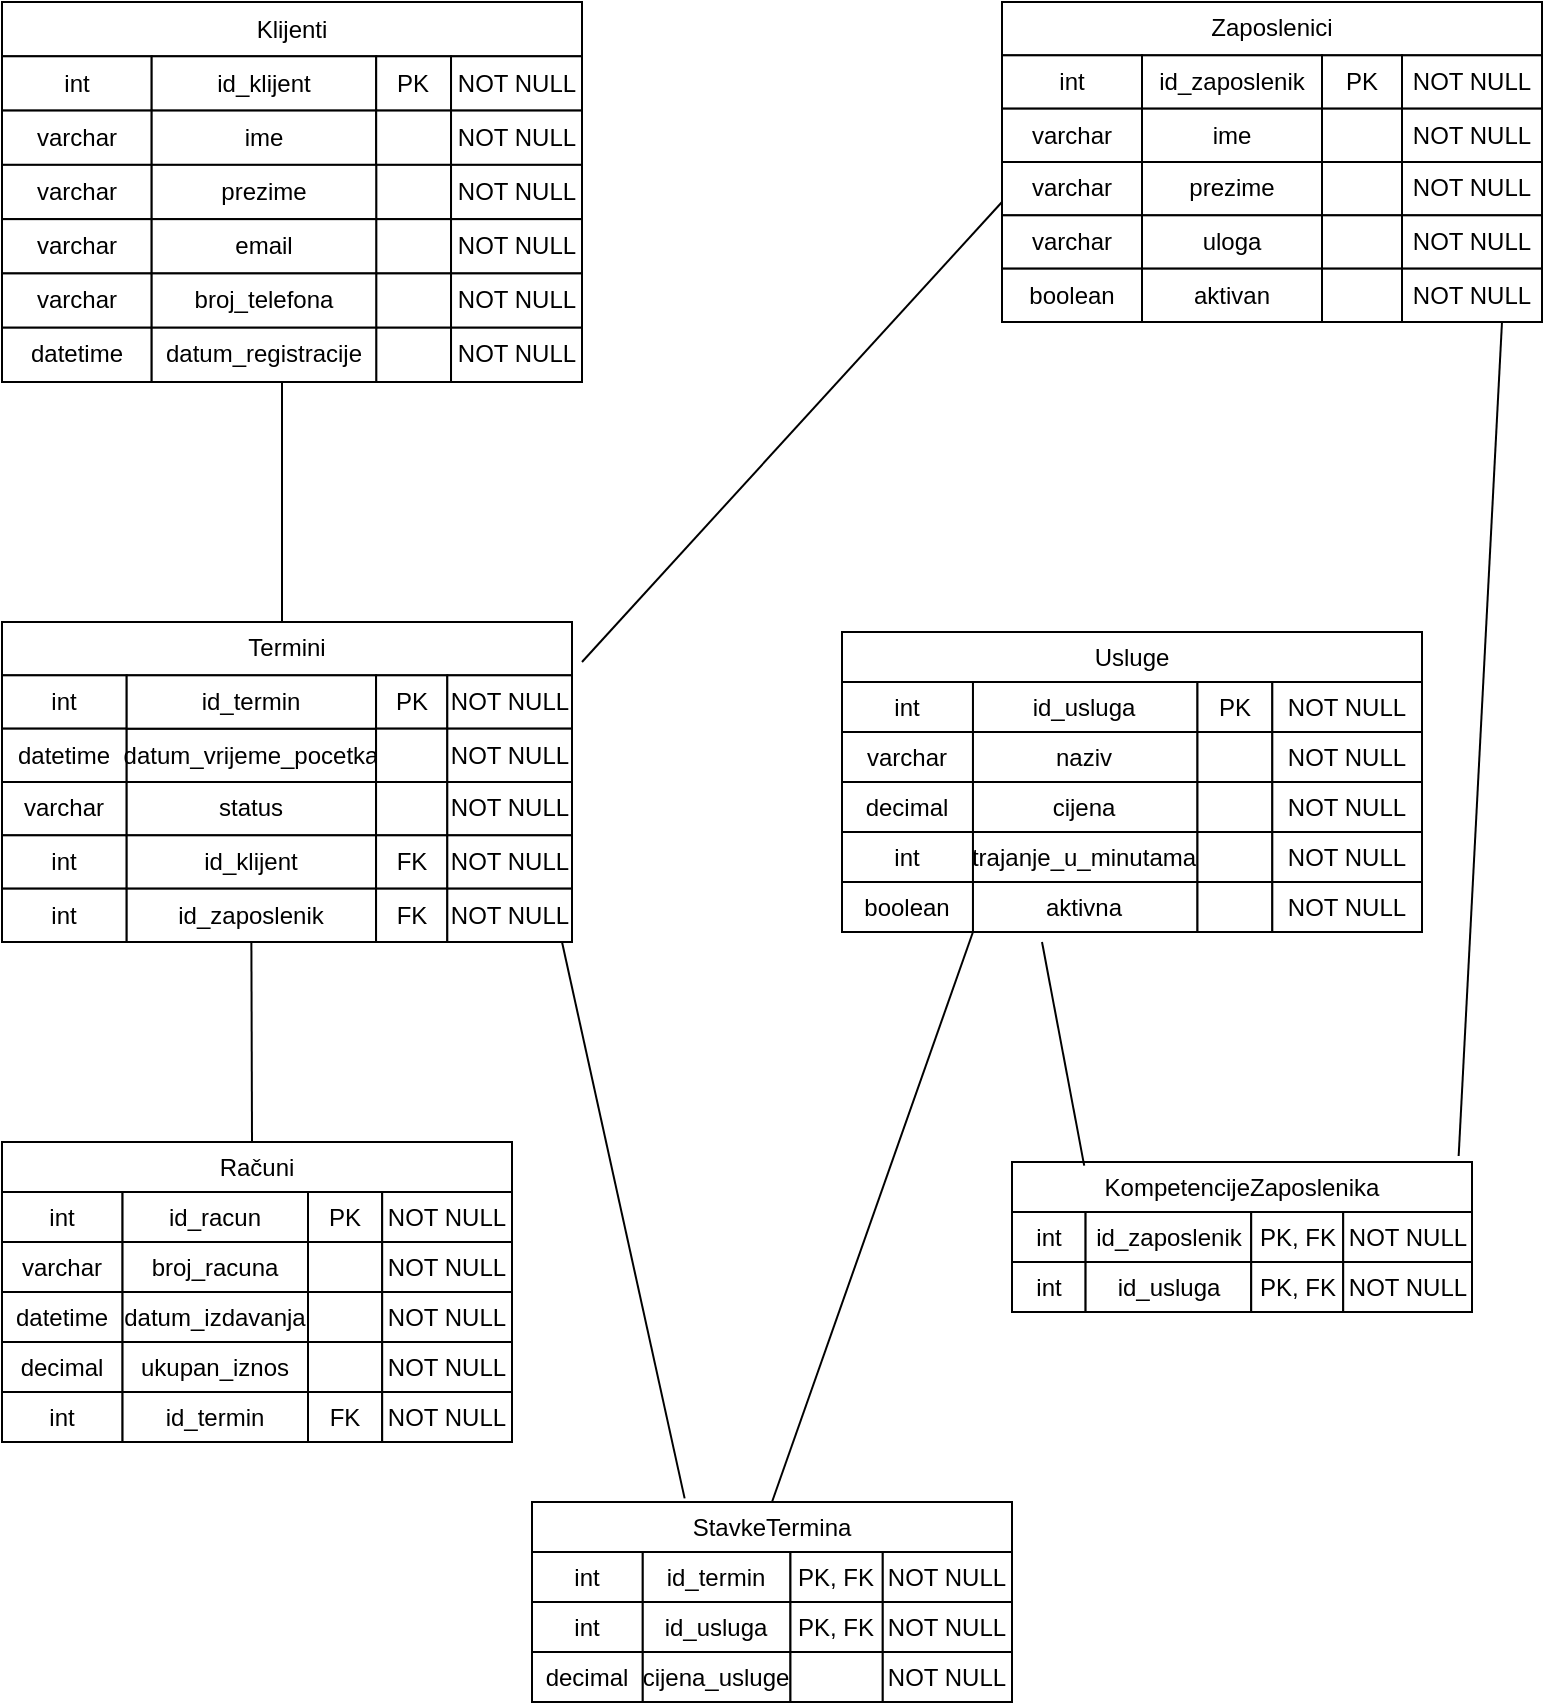 <mxfile version="27.1.5">
  <diagram name="Page-1" id="m7_imBUNpowgww_9OFJ6">
    <mxGraphModel dx="1895" dy="1036" grid="1" gridSize="10" guides="1" tooltips="1" connect="1" arrows="1" fold="1" page="1" pageScale="1" pageWidth="850" pageHeight="1100" math="0" shadow="0">
      <root>
        <mxCell id="0" />
        <mxCell id="1" parent="0" />
        <mxCell id="lLn9Zl0yWQHCvSB0v1XO-28" value="" style="group" vertex="1" connectable="0" parent="1">
          <mxGeometry x="40" y="20" width="290" height="190" as="geometry" />
        </mxCell>
        <mxCell id="lLn9Zl0yWQHCvSB0v1XO-1" value="Klijenti" style="rounded=0;whiteSpace=wrap;html=1;" vertex="1" parent="lLn9Zl0yWQHCvSB0v1XO-28">
          <mxGeometry width="290.0" height="27.143" as="geometry" />
        </mxCell>
        <mxCell id="lLn9Zl0yWQHCvSB0v1XO-2" value="int" style="rounded=0;whiteSpace=wrap;html=1;" vertex="1" parent="lLn9Zl0yWQHCvSB0v1XO-28">
          <mxGeometry y="27.143" width="74.839" height="27.143" as="geometry" />
        </mxCell>
        <mxCell id="lLn9Zl0yWQHCvSB0v1XO-3" value="id_klijent" style="rounded=0;whiteSpace=wrap;html=1;" vertex="1" parent="lLn9Zl0yWQHCvSB0v1XO-28">
          <mxGeometry x="74.839" y="27.143" width="112.258" height="27.143" as="geometry" />
        </mxCell>
        <mxCell id="lLn9Zl0yWQHCvSB0v1XO-4" value="PK" style="rounded=0;whiteSpace=wrap;html=1;" vertex="1" parent="lLn9Zl0yWQHCvSB0v1XO-28">
          <mxGeometry x="187.097" y="27.143" width="37.419" height="27.143" as="geometry" />
        </mxCell>
        <mxCell id="lLn9Zl0yWQHCvSB0v1XO-5" value="NOT NULL" style="rounded=0;whiteSpace=wrap;html=1;" vertex="1" parent="lLn9Zl0yWQHCvSB0v1XO-28">
          <mxGeometry x="224.516" y="27.143" width="65.484" height="27.143" as="geometry" />
        </mxCell>
        <mxCell id="lLn9Zl0yWQHCvSB0v1XO-8" value="varchar" style="rounded=0;whiteSpace=wrap;html=1;" vertex="1" parent="lLn9Zl0yWQHCvSB0v1XO-28">
          <mxGeometry y="54.286" width="74.839" height="27.143" as="geometry" />
        </mxCell>
        <mxCell id="lLn9Zl0yWQHCvSB0v1XO-9" value="ime" style="rounded=0;whiteSpace=wrap;html=1;" vertex="1" parent="lLn9Zl0yWQHCvSB0v1XO-28">
          <mxGeometry x="74.839" y="54.286" width="112.258" height="27.143" as="geometry" />
        </mxCell>
        <mxCell id="lLn9Zl0yWQHCvSB0v1XO-10" value="&lt;span style=&quot;color: rgba(0, 0, 0, 0); font-family: monospace; font-size: 0px; text-align: start; text-wrap-mode: nowrap;&quot;&gt;%3CmxGraphModel%3E%3Croot%3E%3CmxCell%20id%3D%220%22%2F%3E%3CmxCell%20id%3D%221%22%20parent%3D%220%22%2F%3E%3CmxCell%20id%3D%222%22%20value%3D%22id_zaposlenik%22%20style%3D%22rounded%3D0%3BwhiteSpace%3Dwrap%3Bhtml%3D1%3B%22%20vertex%3D%221%22%20parent%3D%221%22%3E%3CmxGeometry%20x%3D%22610%22%20y%3D%2280%22%20width%3D%22100%22%20height%3D%2230%22%20as%3D%22geometry%22%2F%3E%3C%2FmxCell%3E%3C%2Froot%3E%3C%2FmxGraphModel%3E&lt;/span&gt;&lt;span style=&quot;color: rgba(0, 0, 0, 0); font-family: monospace; font-size: 0px; text-align: start; text-wrap-mode: nowrap;&quot;&gt;%3CmxGraphModel%3E%3Croot%3E%3CmxCell%20id%3D%220%22%2F%3E%3CmxCell%20id%3D%221%22%20parent%3D%220%22%2F%3E%3CmxCell%20id%3D%222%22%20value%3D%22id_zaposlenik%22%20style%3D%22rounded%3D0%3BwhiteSpace%3Dwrap%3Bhtml%3D1%3B%22%20vertex%3D%221%22%20parent%3D%221%22%3E%3CmxGeometry%20x%3D%22610%22%20y%3D%2280%22%20width%3D%22100%22%20height%3D%2230%22%20as%3D%22geometry%22%2F%3E%3C%2FmxCell%3E%3C%2Froot%3E%3C%2FmxGraphModel%3E&lt;/span&gt;" style="rounded=0;whiteSpace=wrap;html=1;" vertex="1" parent="lLn9Zl0yWQHCvSB0v1XO-28">
          <mxGeometry x="187.097" y="54.286" width="37.419" height="27.143" as="geometry" />
        </mxCell>
        <mxCell id="lLn9Zl0yWQHCvSB0v1XO-11" value="NOT NULL" style="rounded=0;whiteSpace=wrap;html=1;" vertex="1" parent="lLn9Zl0yWQHCvSB0v1XO-28">
          <mxGeometry x="224.516" y="54.286" width="65.484" height="27.143" as="geometry" />
        </mxCell>
        <mxCell id="lLn9Zl0yWQHCvSB0v1XO-12" value="varchar" style="rounded=0;whiteSpace=wrap;html=1;" vertex="1" parent="lLn9Zl0yWQHCvSB0v1XO-28">
          <mxGeometry y="81.429" width="74.839" height="27.143" as="geometry" />
        </mxCell>
        <mxCell id="lLn9Zl0yWQHCvSB0v1XO-13" value="varchar" style="rounded=0;whiteSpace=wrap;html=1;" vertex="1" parent="lLn9Zl0yWQHCvSB0v1XO-28">
          <mxGeometry y="108.571" width="74.839" height="27.143" as="geometry" />
        </mxCell>
        <mxCell id="lLn9Zl0yWQHCvSB0v1XO-14" value="varchar" style="rounded=0;whiteSpace=wrap;html=1;" vertex="1" parent="lLn9Zl0yWQHCvSB0v1XO-28">
          <mxGeometry y="135.714" width="74.839" height="27.143" as="geometry" />
        </mxCell>
        <mxCell id="lLn9Zl0yWQHCvSB0v1XO-15" value="datetime" style="rounded=0;whiteSpace=wrap;html=1;" vertex="1" parent="lLn9Zl0yWQHCvSB0v1XO-28">
          <mxGeometry y="162.857" width="74.839" height="27.143" as="geometry" />
        </mxCell>
        <mxCell id="lLn9Zl0yWQHCvSB0v1XO-16" value="" style="rounded=0;whiteSpace=wrap;html=1;" vertex="1" parent="lLn9Zl0yWQHCvSB0v1XO-28">
          <mxGeometry x="187.097" y="81.429" width="37.419" height="27.143" as="geometry" />
        </mxCell>
        <mxCell id="lLn9Zl0yWQHCvSB0v1XO-17" value="" style="rounded=0;whiteSpace=wrap;html=1;" vertex="1" parent="lLn9Zl0yWQHCvSB0v1XO-28">
          <mxGeometry x="187.097" y="108.571" width="37.419" height="27.143" as="geometry" />
        </mxCell>
        <mxCell id="lLn9Zl0yWQHCvSB0v1XO-18" value="" style="rounded=0;whiteSpace=wrap;html=1;" vertex="1" parent="lLn9Zl0yWQHCvSB0v1XO-28">
          <mxGeometry x="187.097" y="135.714" width="37.419" height="27.143" as="geometry" />
        </mxCell>
        <mxCell id="lLn9Zl0yWQHCvSB0v1XO-19" value="" style="rounded=0;whiteSpace=wrap;html=1;" vertex="1" parent="lLn9Zl0yWQHCvSB0v1XO-28">
          <mxGeometry x="187.097" y="162.857" width="37.419" height="27.143" as="geometry" />
        </mxCell>
        <mxCell id="lLn9Zl0yWQHCvSB0v1XO-20" value="NOT NULL" style="rounded=0;whiteSpace=wrap;html=1;" vertex="1" parent="lLn9Zl0yWQHCvSB0v1XO-28">
          <mxGeometry x="224.516" y="81.429" width="65.484" height="27.143" as="geometry" />
        </mxCell>
        <mxCell id="lLn9Zl0yWQHCvSB0v1XO-21" value="NOT NULL" style="rounded=0;whiteSpace=wrap;html=1;" vertex="1" parent="lLn9Zl0yWQHCvSB0v1XO-28">
          <mxGeometry x="224.516" y="108.571" width="65.484" height="27.143" as="geometry" />
        </mxCell>
        <mxCell id="lLn9Zl0yWQHCvSB0v1XO-22" value="NOT NULL" style="rounded=0;whiteSpace=wrap;html=1;" vertex="1" parent="lLn9Zl0yWQHCvSB0v1XO-28">
          <mxGeometry x="224.516" y="135.714" width="65.484" height="27.143" as="geometry" />
        </mxCell>
        <mxCell id="lLn9Zl0yWQHCvSB0v1XO-23" value="NOT NULL" style="rounded=0;whiteSpace=wrap;html=1;" vertex="1" parent="lLn9Zl0yWQHCvSB0v1XO-28">
          <mxGeometry x="224.516" y="162.857" width="65.484" height="27.143" as="geometry" />
        </mxCell>
        <mxCell id="lLn9Zl0yWQHCvSB0v1XO-24" value="prezime&lt;span style=&quot;color: rgba(0, 0, 0, 0); font-family: monospace; font-size: 0px; text-align: start; text-wrap-mode: nowrap;&quot;&gt;%3CmxGraphModel%3E%3Croot%3E%3CmxCell%20id%3D%220%22%2F%3E%3CmxCell%20id%3D%221%22%20parent%3D%220%22%2F%3E%3CmxCell%20id%3D%222%22%20value%3D%22ime%22%20style%3D%22rounded%3D0%3BwhiteSpace%3Dwrap%3Bhtml%3D1%3B%22%20vertex%3D%221%22%20parent%3D%221%22%3E%3CmxGeometry%20x%3D%22160%22%20y%3D%22110%22%20width%3D%22120%22%20height%3D%2230%22%20as%3D%22geometry%22%2F%3E%3C%2FmxCell%3E%3C%2Froot%3E%3C%2FmxGraphModel%3E&lt;/span&gt;&lt;span style=&quot;color: rgba(0, 0, 0, 0); font-family: monospace; font-size: 0px; text-align: start; text-wrap-mode: nowrap;&quot;&gt;%3CmxGraphModel%3E%3Croot%3E%3CmxCell%20id%3D%220%22%2F%3E%3CmxCell%20id%3D%221%22%20parent%3D%220%22%2F%3E%3CmxCell%20id%3D%222%22%20value%3D%22ime%22%20style%3D%22rounded%3D0%3BwhiteSpace%3Dwrap%3Bhtml%3D1%3B%22%20vertex%3D%221%22%20parent%3D%221%22%3E%3CmxGeometry%20x%3D%22160%22%20y%3D%22110%22%20width%3D%22120%22%20height%3D%2230%22%20as%3D%22geometry%22%2F%3E%3C%2FmxCell%3E%3C%2Froot%3E%3C%2FmxGraphModel%3E&lt;/span&gt;" style="rounded=0;whiteSpace=wrap;html=1;" vertex="1" parent="lLn9Zl0yWQHCvSB0v1XO-28">
          <mxGeometry x="74.839" y="81.429" width="112.258" height="27.143" as="geometry" />
        </mxCell>
        <mxCell id="lLn9Zl0yWQHCvSB0v1XO-25" value="email" style="rounded=0;whiteSpace=wrap;html=1;" vertex="1" parent="lLn9Zl0yWQHCvSB0v1XO-28">
          <mxGeometry x="74.839" y="108.571" width="112.258" height="27.143" as="geometry" />
        </mxCell>
        <mxCell id="lLn9Zl0yWQHCvSB0v1XO-26" value="broj_telefona" style="rounded=0;whiteSpace=wrap;html=1;" vertex="1" parent="lLn9Zl0yWQHCvSB0v1XO-28">
          <mxGeometry x="74.839" y="135.714" width="112.258" height="27.143" as="geometry" />
        </mxCell>
        <mxCell id="lLn9Zl0yWQHCvSB0v1XO-27" value="datum_registracije" style="rounded=0;whiteSpace=wrap;html=1;" vertex="1" parent="lLn9Zl0yWQHCvSB0v1XO-28">
          <mxGeometry x="74.839" y="162.857" width="112.258" height="27.143" as="geometry" />
        </mxCell>
        <mxCell id="lLn9Zl0yWQHCvSB0v1XO-52" value="" style="group" vertex="1" connectable="0" parent="1">
          <mxGeometry x="540" y="20" width="270" height="160" as="geometry" />
        </mxCell>
        <mxCell id="lLn9Zl0yWQHCvSB0v1XO-29" value="Zaposlenici" style="rounded=0;whiteSpace=wrap;html=1;" vertex="1" parent="lLn9Zl0yWQHCvSB0v1XO-52">
          <mxGeometry width="270" height="26.667" as="geometry" />
        </mxCell>
        <mxCell id="lLn9Zl0yWQHCvSB0v1XO-31" value="int" style="rounded=0;whiteSpace=wrap;html=1;" vertex="1" parent="lLn9Zl0yWQHCvSB0v1XO-52">
          <mxGeometry y="26.667" width="70" height="26.667" as="geometry" />
        </mxCell>
        <mxCell id="lLn9Zl0yWQHCvSB0v1XO-33" value="varchar" style="rounded=0;whiteSpace=wrap;html=1;" vertex="1" parent="lLn9Zl0yWQHCvSB0v1XO-52">
          <mxGeometry y="53.333" width="70" height="26.667" as="geometry" />
        </mxCell>
        <mxCell id="lLn9Zl0yWQHCvSB0v1XO-34" value="varchar" style="rounded=0;whiteSpace=wrap;html=1;" vertex="1" parent="lLn9Zl0yWQHCvSB0v1XO-52">
          <mxGeometry y="80" width="70" height="26.667" as="geometry" />
        </mxCell>
        <mxCell id="lLn9Zl0yWQHCvSB0v1XO-35" value="varchar" style="rounded=0;whiteSpace=wrap;html=1;" vertex="1" parent="lLn9Zl0yWQHCvSB0v1XO-52">
          <mxGeometry y="106.667" width="70" height="26.667" as="geometry" />
        </mxCell>
        <mxCell id="lLn9Zl0yWQHCvSB0v1XO-36" value="boolean" style="rounded=0;whiteSpace=wrap;html=1;" vertex="1" parent="lLn9Zl0yWQHCvSB0v1XO-52">
          <mxGeometry y="133.333" width="70" height="26.667" as="geometry" />
        </mxCell>
        <mxCell id="lLn9Zl0yWQHCvSB0v1XO-37" value="id_zaposlenik" style="rounded=0;whiteSpace=wrap;html=1;" vertex="1" parent="lLn9Zl0yWQHCvSB0v1XO-52">
          <mxGeometry x="70" y="26.667" width="90" height="26.667" as="geometry" />
        </mxCell>
        <mxCell id="lLn9Zl0yWQHCvSB0v1XO-38" value="ime" style="rounded=0;whiteSpace=wrap;html=1;" vertex="1" parent="lLn9Zl0yWQHCvSB0v1XO-52">
          <mxGeometry x="70" y="53.333" width="90" height="26.667" as="geometry" />
        </mxCell>
        <mxCell id="lLn9Zl0yWQHCvSB0v1XO-39" value="prezime" style="rounded=0;whiteSpace=wrap;html=1;" vertex="1" parent="lLn9Zl0yWQHCvSB0v1XO-52">
          <mxGeometry x="70" y="80" width="90" height="26.667" as="geometry" />
        </mxCell>
        <mxCell id="lLn9Zl0yWQHCvSB0v1XO-40" value="uloga" style="rounded=0;whiteSpace=wrap;html=1;" vertex="1" parent="lLn9Zl0yWQHCvSB0v1XO-52">
          <mxGeometry x="70" y="106.667" width="90" height="26.667" as="geometry" />
        </mxCell>
        <mxCell id="lLn9Zl0yWQHCvSB0v1XO-41" value="aktivan" style="rounded=0;whiteSpace=wrap;html=1;" vertex="1" parent="lLn9Zl0yWQHCvSB0v1XO-52">
          <mxGeometry x="70" y="133.333" width="90" height="26.667" as="geometry" />
        </mxCell>
        <mxCell id="lLn9Zl0yWQHCvSB0v1XO-42" value="PK" style="rounded=0;whiteSpace=wrap;html=1;" vertex="1" parent="lLn9Zl0yWQHCvSB0v1XO-52">
          <mxGeometry x="160" y="26.667" width="40" height="26.667" as="geometry" />
        </mxCell>
        <mxCell id="lLn9Zl0yWQHCvSB0v1XO-43" value="" style="rounded=0;whiteSpace=wrap;html=1;" vertex="1" parent="lLn9Zl0yWQHCvSB0v1XO-52">
          <mxGeometry x="160" y="53.333" width="40" height="26.667" as="geometry" />
        </mxCell>
        <mxCell id="lLn9Zl0yWQHCvSB0v1XO-44" value="" style="rounded=0;whiteSpace=wrap;html=1;" vertex="1" parent="lLn9Zl0yWQHCvSB0v1XO-52">
          <mxGeometry x="160" y="80" width="40" height="26.667" as="geometry" />
        </mxCell>
        <mxCell id="lLn9Zl0yWQHCvSB0v1XO-45" value="" style="rounded=0;whiteSpace=wrap;html=1;" vertex="1" parent="lLn9Zl0yWQHCvSB0v1XO-52">
          <mxGeometry x="160" y="106.667" width="40" height="26.667" as="geometry" />
        </mxCell>
        <mxCell id="lLn9Zl0yWQHCvSB0v1XO-46" value="" style="rounded=0;whiteSpace=wrap;html=1;" vertex="1" parent="lLn9Zl0yWQHCvSB0v1XO-52">
          <mxGeometry x="160" y="133.333" width="40" height="26.667" as="geometry" />
        </mxCell>
        <mxCell id="lLn9Zl0yWQHCvSB0v1XO-47" value="NOT NULL" style="rounded=0;whiteSpace=wrap;html=1;" vertex="1" parent="lLn9Zl0yWQHCvSB0v1XO-52">
          <mxGeometry x="200" y="26.667" width="70" height="26.667" as="geometry" />
        </mxCell>
        <mxCell id="lLn9Zl0yWQHCvSB0v1XO-48" value="NOT NULL" style="rounded=0;whiteSpace=wrap;html=1;" vertex="1" parent="lLn9Zl0yWQHCvSB0v1XO-52">
          <mxGeometry x="200" y="53.333" width="70" height="26.667" as="geometry" />
        </mxCell>
        <mxCell id="lLn9Zl0yWQHCvSB0v1XO-49" value="NOT NULL" style="rounded=0;whiteSpace=wrap;html=1;" vertex="1" parent="lLn9Zl0yWQHCvSB0v1XO-52">
          <mxGeometry x="200" y="80" width="70" height="26.667" as="geometry" />
        </mxCell>
        <mxCell id="lLn9Zl0yWQHCvSB0v1XO-50" value="NOT NULL" style="rounded=0;whiteSpace=wrap;html=1;" vertex="1" parent="lLn9Zl0yWQHCvSB0v1XO-52">
          <mxGeometry x="200" y="106.667" width="70" height="26.667" as="geometry" />
        </mxCell>
        <mxCell id="lLn9Zl0yWQHCvSB0v1XO-51" value="NOT NULL" style="rounded=0;whiteSpace=wrap;html=1;" vertex="1" parent="lLn9Zl0yWQHCvSB0v1XO-52">
          <mxGeometry x="200" y="133.333" width="70" height="26.667" as="geometry" />
        </mxCell>
        <mxCell id="lLn9Zl0yWQHCvSB0v1XO-74" value="" style="group" vertex="1" connectable="0" parent="1">
          <mxGeometry x="40" y="330" width="285" height="160" as="geometry" />
        </mxCell>
        <mxCell id="lLn9Zl0yWQHCvSB0v1XO-53" value="Termini" style="rounded=0;whiteSpace=wrap;html=1;" vertex="1" parent="lLn9Zl0yWQHCvSB0v1XO-74">
          <mxGeometry width="285" height="26.667" as="geometry" />
        </mxCell>
        <mxCell id="lLn9Zl0yWQHCvSB0v1XO-54" value="int" style="rounded=0;whiteSpace=wrap;html=1;" vertex="1" parent="lLn9Zl0yWQHCvSB0v1XO-74">
          <mxGeometry y="26.667" width="62.344" height="26.667" as="geometry" />
        </mxCell>
        <mxCell id="lLn9Zl0yWQHCvSB0v1XO-55" value="datetime" style="rounded=0;whiteSpace=wrap;html=1;" vertex="1" parent="lLn9Zl0yWQHCvSB0v1XO-74">
          <mxGeometry y="53.333" width="62.344" height="26.667" as="geometry" />
        </mxCell>
        <mxCell id="lLn9Zl0yWQHCvSB0v1XO-56" value="varchar" style="rounded=0;whiteSpace=wrap;html=1;" vertex="1" parent="lLn9Zl0yWQHCvSB0v1XO-74">
          <mxGeometry y="80" width="62.344" height="26.667" as="geometry" />
        </mxCell>
        <mxCell id="lLn9Zl0yWQHCvSB0v1XO-57" value="int" style="rounded=0;whiteSpace=wrap;html=1;" vertex="1" parent="lLn9Zl0yWQHCvSB0v1XO-74">
          <mxGeometry y="106.667" width="62.344" height="26.667" as="geometry" />
        </mxCell>
        <mxCell id="lLn9Zl0yWQHCvSB0v1XO-58" value="int" style="rounded=0;whiteSpace=wrap;html=1;" vertex="1" parent="lLn9Zl0yWQHCvSB0v1XO-74">
          <mxGeometry y="133.333" width="62.344" height="26.667" as="geometry" />
        </mxCell>
        <mxCell id="lLn9Zl0yWQHCvSB0v1XO-59" value="datum_vrijeme_pocetka" style="rounded=0;whiteSpace=wrap;html=1;" vertex="1" parent="lLn9Zl0yWQHCvSB0v1XO-74">
          <mxGeometry x="62.344" y="53.333" width="124.688" height="26.667" as="geometry" />
        </mxCell>
        <mxCell id="lLn9Zl0yWQHCvSB0v1XO-60" value="id_termin" style="rounded=0;whiteSpace=wrap;html=1;" vertex="1" parent="lLn9Zl0yWQHCvSB0v1XO-74">
          <mxGeometry x="62.344" y="26.667" width="124.688" height="26.667" as="geometry" />
        </mxCell>
        <mxCell id="lLn9Zl0yWQHCvSB0v1XO-61" value="status&lt;span style=&quot;color: rgba(0, 0, 0, 0); font-family: monospace; font-size: 0px; text-align: start; text-wrap-mode: nowrap;&quot;&gt;%3CmxGraphModel%3E%3Croot%3E%3CmxCell%20id%3D%220%22%2F%3E%3CmxCell%20id%3D%221%22%20parent%3D%220%22%2F%3E%3CmxCell%20id%3D%222%22%20value%3D%22datum_vrijeme_pocetka%22%20style%3D%22rounded%3D0%3BwhiteSpace%3Dwrap%3Bhtml%3D1%3B%22%20vertex%3D%221%22%20parent%3D%221%22%3E%3CmxGeometry%20x%3D%22210%22%20y%3D%22420%22%20width%3D%22140%22%20height%3D%2230%22%20as%3D%22geometry%22%2F%3E%3C%2FmxCell%3E%3C%2Froot%3E%3C%2FmxGraphModel%3E&lt;/span&gt;" style="rounded=0;whiteSpace=wrap;html=1;" vertex="1" parent="lLn9Zl0yWQHCvSB0v1XO-74">
          <mxGeometry x="62.344" y="80" width="124.688" height="26.667" as="geometry" />
        </mxCell>
        <mxCell id="lLn9Zl0yWQHCvSB0v1XO-62" value="id_klijent" style="rounded=0;whiteSpace=wrap;html=1;" vertex="1" parent="lLn9Zl0yWQHCvSB0v1XO-74">
          <mxGeometry x="62.344" y="106.667" width="124.688" height="26.667" as="geometry" />
        </mxCell>
        <mxCell id="lLn9Zl0yWQHCvSB0v1XO-63" value="id_zaposlenik" style="rounded=0;whiteSpace=wrap;html=1;" vertex="1" parent="lLn9Zl0yWQHCvSB0v1XO-74">
          <mxGeometry x="62.344" y="133.333" width="124.688" height="26.667" as="geometry" />
        </mxCell>
        <mxCell id="lLn9Zl0yWQHCvSB0v1XO-64" value="PK" style="rounded=0;whiteSpace=wrap;html=1;" vertex="1" parent="lLn9Zl0yWQHCvSB0v1XO-74">
          <mxGeometry x="187.031" y="26.667" width="35.625" height="26.667" as="geometry" />
        </mxCell>
        <mxCell id="lLn9Zl0yWQHCvSB0v1XO-65" value="" style="rounded=0;whiteSpace=wrap;html=1;" vertex="1" parent="lLn9Zl0yWQHCvSB0v1XO-74">
          <mxGeometry x="187.031" y="53.333" width="35.625" height="26.667" as="geometry" />
        </mxCell>
        <mxCell id="lLn9Zl0yWQHCvSB0v1XO-66" value="" style="rounded=0;whiteSpace=wrap;html=1;" vertex="1" parent="lLn9Zl0yWQHCvSB0v1XO-74">
          <mxGeometry x="187.031" y="80" width="35.625" height="26.667" as="geometry" />
        </mxCell>
        <mxCell id="lLn9Zl0yWQHCvSB0v1XO-67" value="FK" style="rounded=0;whiteSpace=wrap;html=1;" vertex="1" parent="lLn9Zl0yWQHCvSB0v1XO-74">
          <mxGeometry x="187.031" y="106.667" width="35.625" height="26.667" as="geometry" />
        </mxCell>
        <mxCell id="lLn9Zl0yWQHCvSB0v1XO-68" value="FK" style="rounded=0;whiteSpace=wrap;html=1;" vertex="1" parent="lLn9Zl0yWQHCvSB0v1XO-74">
          <mxGeometry x="187.031" y="133.333" width="35.625" height="26.667" as="geometry" />
        </mxCell>
        <mxCell id="lLn9Zl0yWQHCvSB0v1XO-69" value="NOT NULL" style="rounded=0;whiteSpace=wrap;html=1;" vertex="1" parent="lLn9Zl0yWQHCvSB0v1XO-74">
          <mxGeometry x="222.656" y="26.667" width="62.344" height="26.667" as="geometry" />
        </mxCell>
        <mxCell id="lLn9Zl0yWQHCvSB0v1XO-70" value="NOT NULL" style="rounded=0;whiteSpace=wrap;html=1;" vertex="1" parent="lLn9Zl0yWQHCvSB0v1XO-74">
          <mxGeometry x="222.656" y="53.333" width="62.344" height="26.667" as="geometry" />
        </mxCell>
        <mxCell id="lLn9Zl0yWQHCvSB0v1XO-71" value="NOT NULL" style="rounded=0;whiteSpace=wrap;html=1;" vertex="1" parent="lLn9Zl0yWQHCvSB0v1XO-74">
          <mxGeometry x="222.656" y="80" width="62.344" height="26.667" as="geometry" />
        </mxCell>
        <mxCell id="lLn9Zl0yWQHCvSB0v1XO-72" value="NOT NULL" style="rounded=0;whiteSpace=wrap;html=1;" vertex="1" parent="lLn9Zl0yWQHCvSB0v1XO-74">
          <mxGeometry x="222.656" y="106.667" width="62.344" height="26.667" as="geometry" />
        </mxCell>
        <mxCell id="lLn9Zl0yWQHCvSB0v1XO-73" value="NOT NULL" style="rounded=0;whiteSpace=wrap;html=1;" vertex="1" parent="lLn9Zl0yWQHCvSB0v1XO-74">
          <mxGeometry x="222.656" y="133.333" width="62.344" height="26.667" as="geometry" />
        </mxCell>
        <mxCell id="lLn9Zl0yWQHCvSB0v1XO-96" value="" style="group" vertex="1" connectable="0" parent="1">
          <mxGeometry x="460" y="335" width="290" height="150" as="geometry" />
        </mxCell>
        <mxCell id="lLn9Zl0yWQHCvSB0v1XO-75" value="Usluge" style="rounded=0;whiteSpace=wrap;html=1;" vertex="1" parent="lLn9Zl0yWQHCvSB0v1XO-96">
          <mxGeometry width="290" height="25.0" as="geometry" />
        </mxCell>
        <mxCell id="lLn9Zl0yWQHCvSB0v1XO-76" value="int" style="rounded=0;whiteSpace=wrap;html=1;" vertex="1" parent="lLn9Zl0yWQHCvSB0v1XO-96">
          <mxGeometry y="25.0" width="65.484" height="25.0" as="geometry" />
        </mxCell>
        <mxCell id="lLn9Zl0yWQHCvSB0v1XO-77" value="varchar" style="rounded=0;whiteSpace=wrap;html=1;" vertex="1" parent="lLn9Zl0yWQHCvSB0v1XO-96">
          <mxGeometry y="50.0" width="65.484" height="25.0" as="geometry" />
        </mxCell>
        <mxCell id="lLn9Zl0yWQHCvSB0v1XO-78" value="decimal" style="rounded=0;whiteSpace=wrap;html=1;" vertex="1" parent="lLn9Zl0yWQHCvSB0v1XO-96">
          <mxGeometry y="75" width="65.484" height="25.0" as="geometry" />
        </mxCell>
        <mxCell id="lLn9Zl0yWQHCvSB0v1XO-79" value="int" style="rounded=0;whiteSpace=wrap;html=1;" vertex="1" parent="lLn9Zl0yWQHCvSB0v1XO-96">
          <mxGeometry y="100.0" width="65.484" height="25.0" as="geometry" />
        </mxCell>
        <mxCell id="lLn9Zl0yWQHCvSB0v1XO-80" value="boolean" style="rounded=0;whiteSpace=wrap;html=1;" vertex="1" parent="lLn9Zl0yWQHCvSB0v1XO-96">
          <mxGeometry y="125.0" width="65.484" height="25.0" as="geometry" />
        </mxCell>
        <mxCell id="lLn9Zl0yWQHCvSB0v1XO-81" value="id_usluga" style="rounded=0;whiteSpace=wrap;html=1;" vertex="1" parent="lLn9Zl0yWQHCvSB0v1XO-96">
          <mxGeometry x="65.484" y="25.0" width="112.258" height="25.0" as="geometry" />
        </mxCell>
        <mxCell id="lLn9Zl0yWQHCvSB0v1XO-82" value="naziv" style="rounded=0;whiteSpace=wrap;html=1;" vertex="1" parent="lLn9Zl0yWQHCvSB0v1XO-96">
          <mxGeometry x="65.484" y="50.0" width="112.258" height="25.0" as="geometry" />
        </mxCell>
        <mxCell id="lLn9Zl0yWQHCvSB0v1XO-83" value="cijena" style="rounded=0;whiteSpace=wrap;html=1;" vertex="1" parent="lLn9Zl0yWQHCvSB0v1XO-96">
          <mxGeometry x="65.484" y="75" width="112.258" height="25.0" as="geometry" />
        </mxCell>
        <mxCell id="lLn9Zl0yWQHCvSB0v1XO-84" value="trajanje_u_minutama" style="rounded=0;whiteSpace=wrap;html=1;" vertex="1" parent="lLn9Zl0yWQHCvSB0v1XO-96">
          <mxGeometry x="65.484" y="100.0" width="112.258" height="25.0" as="geometry" />
        </mxCell>
        <mxCell id="lLn9Zl0yWQHCvSB0v1XO-85" value="aktivna" style="rounded=0;whiteSpace=wrap;html=1;" vertex="1" parent="lLn9Zl0yWQHCvSB0v1XO-96">
          <mxGeometry x="65.484" y="125.0" width="112.258" height="25.0" as="geometry" />
        </mxCell>
        <mxCell id="lLn9Zl0yWQHCvSB0v1XO-86" value="PK" style="rounded=0;whiteSpace=wrap;html=1;" vertex="1" parent="lLn9Zl0yWQHCvSB0v1XO-96">
          <mxGeometry x="177.742" y="25.0" width="37.419" height="25.0" as="geometry" />
        </mxCell>
        <mxCell id="lLn9Zl0yWQHCvSB0v1XO-87" value="" style="rounded=0;whiteSpace=wrap;html=1;" vertex="1" parent="lLn9Zl0yWQHCvSB0v1XO-96">
          <mxGeometry x="177.742" y="50.0" width="37.419" height="25.0" as="geometry" />
        </mxCell>
        <mxCell id="lLn9Zl0yWQHCvSB0v1XO-88" value="" style="rounded=0;whiteSpace=wrap;html=1;" vertex="1" parent="lLn9Zl0yWQHCvSB0v1XO-96">
          <mxGeometry x="177.742" y="75" width="37.419" height="25.0" as="geometry" />
        </mxCell>
        <mxCell id="lLn9Zl0yWQHCvSB0v1XO-89" value="" style="rounded=0;whiteSpace=wrap;html=1;" vertex="1" parent="lLn9Zl0yWQHCvSB0v1XO-96">
          <mxGeometry x="177.742" y="100.0" width="37.419" height="25.0" as="geometry" />
        </mxCell>
        <mxCell id="lLn9Zl0yWQHCvSB0v1XO-90" value="" style="rounded=0;whiteSpace=wrap;html=1;" vertex="1" parent="lLn9Zl0yWQHCvSB0v1XO-96">
          <mxGeometry x="177.742" y="125.0" width="37.419" height="25.0" as="geometry" />
        </mxCell>
        <mxCell id="lLn9Zl0yWQHCvSB0v1XO-91" value="NOT NULL" style="rounded=0;whiteSpace=wrap;html=1;" vertex="1" parent="lLn9Zl0yWQHCvSB0v1XO-96">
          <mxGeometry x="215.161" y="25.0" width="74.839" height="25.0" as="geometry" />
        </mxCell>
        <mxCell id="lLn9Zl0yWQHCvSB0v1XO-92" value="NOT NULL" style="rounded=0;whiteSpace=wrap;html=1;" vertex="1" parent="lLn9Zl0yWQHCvSB0v1XO-96">
          <mxGeometry x="215.161" y="50.0" width="74.839" height="25.0" as="geometry" />
        </mxCell>
        <mxCell id="lLn9Zl0yWQHCvSB0v1XO-93" value="NOT NULL" style="rounded=0;whiteSpace=wrap;html=1;" vertex="1" parent="lLn9Zl0yWQHCvSB0v1XO-96">
          <mxGeometry x="215.161" y="75" width="74.839" height="25.0" as="geometry" />
        </mxCell>
        <mxCell id="lLn9Zl0yWQHCvSB0v1XO-94" value="NOT NULL" style="rounded=0;whiteSpace=wrap;html=1;" vertex="1" parent="lLn9Zl0yWQHCvSB0v1XO-96">
          <mxGeometry x="215.161" y="100.0" width="74.839" height="25.0" as="geometry" />
        </mxCell>
        <mxCell id="lLn9Zl0yWQHCvSB0v1XO-95" value="NOT NULL" style="rounded=0;whiteSpace=wrap;html=1;" vertex="1" parent="lLn9Zl0yWQHCvSB0v1XO-96">
          <mxGeometry x="215.161" y="125.0" width="74.839" height="25.0" as="geometry" />
        </mxCell>
        <mxCell id="lLn9Zl0yWQHCvSB0v1XO-118" value="" style="group" vertex="1" connectable="0" parent="1">
          <mxGeometry x="40" y="590" width="255" height="150" as="geometry" />
        </mxCell>
        <mxCell id="lLn9Zl0yWQHCvSB0v1XO-97" value="Računi" style="rounded=0;whiteSpace=wrap;html=1;" vertex="1" parent="lLn9Zl0yWQHCvSB0v1XO-118">
          <mxGeometry width="255" height="25" as="geometry" />
        </mxCell>
        <mxCell id="lLn9Zl0yWQHCvSB0v1XO-98" value="int" style="rounded=0;whiteSpace=wrap;html=1;" vertex="1" parent="lLn9Zl0yWQHCvSB0v1XO-118">
          <mxGeometry y="25" width="60.273" height="25" as="geometry" />
        </mxCell>
        <mxCell id="lLn9Zl0yWQHCvSB0v1XO-99" value="varchar" style="rounded=0;whiteSpace=wrap;html=1;" vertex="1" parent="lLn9Zl0yWQHCvSB0v1XO-118">
          <mxGeometry y="50" width="60.273" height="25" as="geometry" />
        </mxCell>
        <mxCell id="lLn9Zl0yWQHCvSB0v1XO-100" value="datetime" style="rounded=0;whiteSpace=wrap;html=1;" vertex="1" parent="lLn9Zl0yWQHCvSB0v1XO-118">
          <mxGeometry y="75" width="60.273" height="25" as="geometry" />
        </mxCell>
        <mxCell id="lLn9Zl0yWQHCvSB0v1XO-101" value="decimal" style="rounded=0;whiteSpace=wrap;html=1;" vertex="1" parent="lLn9Zl0yWQHCvSB0v1XO-118">
          <mxGeometry y="100" width="60.273" height="25" as="geometry" />
        </mxCell>
        <mxCell id="lLn9Zl0yWQHCvSB0v1XO-102" value="int" style="rounded=0;whiteSpace=wrap;html=1;" vertex="1" parent="lLn9Zl0yWQHCvSB0v1XO-118">
          <mxGeometry y="125" width="60.273" height="25" as="geometry" />
        </mxCell>
        <mxCell id="lLn9Zl0yWQHCvSB0v1XO-103" value="id_racun" style="rounded=0;whiteSpace=wrap;html=1;" vertex="1" parent="lLn9Zl0yWQHCvSB0v1XO-118">
          <mxGeometry x="60.273" y="25" width="92.727" height="25" as="geometry" />
        </mxCell>
        <mxCell id="lLn9Zl0yWQHCvSB0v1XO-104" value="broj_racuna" style="rounded=0;whiteSpace=wrap;html=1;" vertex="1" parent="lLn9Zl0yWQHCvSB0v1XO-118">
          <mxGeometry x="60.273" y="50" width="92.727" height="25" as="geometry" />
        </mxCell>
        <mxCell id="lLn9Zl0yWQHCvSB0v1XO-105" value="datum_izdavanja" style="rounded=0;whiteSpace=wrap;html=1;" vertex="1" parent="lLn9Zl0yWQHCvSB0v1XO-118">
          <mxGeometry x="60.273" y="75" width="92.727" height="25" as="geometry" />
        </mxCell>
        <mxCell id="lLn9Zl0yWQHCvSB0v1XO-106" value="ukupan_iznos" style="rounded=0;whiteSpace=wrap;html=1;" vertex="1" parent="lLn9Zl0yWQHCvSB0v1XO-118">
          <mxGeometry x="60.273" y="100" width="92.727" height="25" as="geometry" />
        </mxCell>
        <mxCell id="lLn9Zl0yWQHCvSB0v1XO-107" value="id_termin" style="rounded=0;whiteSpace=wrap;html=1;" vertex="1" parent="lLn9Zl0yWQHCvSB0v1XO-118">
          <mxGeometry x="60.273" y="125" width="92.727" height="25" as="geometry" />
        </mxCell>
        <mxCell id="lLn9Zl0yWQHCvSB0v1XO-108" value="PK" style="rounded=0;whiteSpace=wrap;html=1;" vertex="1" parent="lLn9Zl0yWQHCvSB0v1XO-118">
          <mxGeometry x="153" y="25" width="37.091" height="25" as="geometry" />
        </mxCell>
        <mxCell id="lLn9Zl0yWQHCvSB0v1XO-109" value="" style="rounded=0;whiteSpace=wrap;html=1;" vertex="1" parent="lLn9Zl0yWQHCvSB0v1XO-118">
          <mxGeometry x="153" y="50" width="37.091" height="25" as="geometry" />
        </mxCell>
        <mxCell id="lLn9Zl0yWQHCvSB0v1XO-110" value="" style="rounded=0;whiteSpace=wrap;html=1;" vertex="1" parent="lLn9Zl0yWQHCvSB0v1XO-118">
          <mxGeometry x="153" y="75" width="37.091" height="25" as="geometry" />
        </mxCell>
        <mxCell id="lLn9Zl0yWQHCvSB0v1XO-111" value="" style="rounded=0;whiteSpace=wrap;html=1;" vertex="1" parent="lLn9Zl0yWQHCvSB0v1XO-118">
          <mxGeometry x="153" y="100" width="37.091" height="25" as="geometry" />
        </mxCell>
        <mxCell id="lLn9Zl0yWQHCvSB0v1XO-112" value="FK" style="rounded=0;whiteSpace=wrap;html=1;" vertex="1" parent="lLn9Zl0yWQHCvSB0v1XO-118">
          <mxGeometry x="153" y="125" width="37.091" height="25" as="geometry" />
        </mxCell>
        <mxCell id="lLn9Zl0yWQHCvSB0v1XO-113" value="NOT NULL" style="rounded=0;whiteSpace=wrap;html=1;" vertex="1" parent="lLn9Zl0yWQHCvSB0v1XO-118">
          <mxGeometry x="190.091" y="25" width="64.909" height="25" as="geometry" />
        </mxCell>
        <mxCell id="lLn9Zl0yWQHCvSB0v1XO-114" value="NOT NULL" style="rounded=0;whiteSpace=wrap;html=1;" vertex="1" parent="lLn9Zl0yWQHCvSB0v1XO-118">
          <mxGeometry x="190.091" y="50" width="64.909" height="25" as="geometry" />
        </mxCell>
        <mxCell id="lLn9Zl0yWQHCvSB0v1XO-115" value="NOT NULL" style="rounded=0;whiteSpace=wrap;html=1;" vertex="1" parent="lLn9Zl0yWQHCvSB0v1XO-118">
          <mxGeometry x="190.091" y="75" width="64.909" height="25" as="geometry" />
        </mxCell>
        <mxCell id="lLn9Zl0yWQHCvSB0v1XO-116" value="NOT NULL" style="rounded=0;whiteSpace=wrap;html=1;" vertex="1" parent="lLn9Zl0yWQHCvSB0v1XO-118">
          <mxGeometry x="190.091" y="100" width="64.909" height="25" as="geometry" />
        </mxCell>
        <mxCell id="lLn9Zl0yWQHCvSB0v1XO-117" value="NOT NULL" style="rounded=0;whiteSpace=wrap;html=1;" vertex="1" parent="lLn9Zl0yWQHCvSB0v1XO-118">
          <mxGeometry x="190.091" y="125" width="64.909" height="25" as="geometry" />
        </mxCell>
        <mxCell id="lLn9Zl0yWQHCvSB0v1XO-132" value="" style="group" vertex="1" connectable="0" parent="1">
          <mxGeometry x="305" y="770" width="240" height="100" as="geometry" />
        </mxCell>
        <mxCell id="lLn9Zl0yWQHCvSB0v1XO-119" value="StavkeTermina" style="rounded=0;whiteSpace=wrap;html=1;" vertex="1" parent="lLn9Zl0yWQHCvSB0v1XO-132">
          <mxGeometry width="240" height="25" as="geometry" />
        </mxCell>
        <mxCell id="lLn9Zl0yWQHCvSB0v1XO-120" value="int" style="rounded=0;whiteSpace=wrap;html=1;" vertex="1" parent="lLn9Zl0yWQHCvSB0v1XO-132">
          <mxGeometry y="25" width="55.385" height="25" as="geometry" />
        </mxCell>
        <mxCell id="lLn9Zl0yWQHCvSB0v1XO-121" value="int" style="rounded=0;whiteSpace=wrap;html=1;" vertex="1" parent="lLn9Zl0yWQHCvSB0v1XO-132">
          <mxGeometry y="50" width="55.385" height="25" as="geometry" />
        </mxCell>
        <mxCell id="lLn9Zl0yWQHCvSB0v1XO-122" value="decimal" style="rounded=0;whiteSpace=wrap;html=1;" vertex="1" parent="lLn9Zl0yWQHCvSB0v1XO-132">
          <mxGeometry y="75" width="55.385" height="25" as="geometry" />
        </mxCell>
        <mxCell id="lLn9Zl0yWQHCvSB0v1XO-123" value="id_termin" style="rounded=0;whiteSpace=wrap;html=1;" vertex="1" parent="lLn9Zl0yWQHCvSB0v1XO-132">
          <mxGeometry x="55.385" y="25" width="73.846" height="25" as="geometry" />
        </mxCell>
        <mxCell id="lLn9Zl0yWQHCvSB0v1XO-124" value="id_usluga" style="rounded=0;whiteSpace=wrap;html=1;" vertex="1" parent="lLn9Zl0yWQHCvSB0v1XO-132">
          <mxGeometry x="55.385" y="50" width="73.846" height="25" as="geometry" />
        </mxCell>
        <mxCell id="lLn9Zl0yWQHCvSB0v1XO-125" value="cijena_usluge" style="rounded=0;whiteSpace=wrap;html=1;" vertex="1" parent="lLn9Zl0yWQHCvSB0v1XO-132">
          <mxGeometry x="55.385" y="75" width="73.846" height="25" as="geometry" />
        </mxCell>
        <mxCell id="lLn9Zl0yWQHCvSB0v1XO-126" value="PK, FK" style="rounded=0;whiteSpace=wrap;html=1;" vertex="1" parent="lLn9Zl0yWQHCvSB0v1XO-132">
          <mxGeometry x="129.231" y="25" width="46.154" height="25" as="geometry" />
        </mxCell>
        <mxCell id="lLn9Zl0yWQHCvSB0v1XO-127" value="PK, FK" style="rounded=0;whiteSpace=wrap;html=1;" vertex="1" parent="lLn9Zl0yWQHCvSB0v1XO-132">
          <mxGeometry x="129.231" y="50" width="46.154" height="25" as="geometry" />
        </mxCell>
        <mxCell id="lLn9Zl0yWQHCvSB0v1XO-128" value="" style="rounded=0;whiteSpace=wrap;html=1;" vertex="1" parent="lLn9Zl0yWQHCvSB0v1XO-132">
          <mxGeometry x="129.231" y="75" width="46.154" height="25" as="geometry" />
        </mxCell>
        <mxCell id="lLn9Zl0yWQHCvSB0v1XO-129" value="NOT NULL" style="rounded=0;whiteSpace=wrap;html=1;" vertex="1" parent="lLn9Zl0yWQHCvSB0v1XO-132">
          <mxGeometry x="175.385" y="25" width="64.615" height="25" as="geometry" />
        </mxCell>
        <mxCell id="lLn9Zl0yWQHCvSB0v1XO-130" value="NOT NULL" style="rounded=0;whiteSpace=wrap;html=1;" vertex="1" parent="lLn9Zl0yWQHCvSB0v1XO-132">
          <mxGeometry x="175.385" y="50" width="64.615" height="25" as="geometry" />
        </mxCell>
        <mxCell id="lLn9Zl0yWQHCvSB0v1XO-131" value="NOT NULL" style="rounded=0;whiteSpace=wrap;html=1;" vertex="1" parent="lLn9Zl0yWQHCvSB0v1XO-132">
          <mxGeometry x="175.385" y="75" width="64.615" height="25" as="geometry" />
        </mxCell>
        <mxCell id="lLn9Zl0yWQHCvSB0v1XO-142" value="" style="group" vertex="1" connectable="0" parent="1">
          <mxGeometry x="545" y="600" width="230" height="75" as="geometry" />
        </mxCell>
        <mxCell id="lLn9Zl0yWQHCvSB0v1XO-133" value="KompetencijeZaposlenika" style="rounded=0;whiteSpace=wrap;html=1;" vertex="1" parent="lLn9Zl0yWQHCvSB0v1XO-142">
          <mxGeometry width="230" height="25.0" as="geometry" />
        </mxCell>
        <mxCell id="lLn9Zl0yWQHCvSB0v1XO-134" value="int" style="rounded=0;whiteSpace=wrap;html=1;" vertex="1" parent="lLn9Zl0yWQHCvSB0v1XO-142">
          <mxGeometry y="25.0" width="36.8" height="25.0" as="geometry" />
        </mxCell>
        <mxCell id="lLn9Zl0yWQHCvSB0v1XO-135" value="int" style="rounded=0;whiteSpace=wrap;html=1;" vertex="1" parent="lLn9Zl0yWQHCvSB0v1XO-142">
          <mxGeometry y="50.0" width="36.8" height="25.0" as="geometry" />
        </mxCell>
        <mxCell id="lLn9Zl0yWQHCvSB0v1XO-136" value="id_zaposlenik" style="rounded=0;whiteSpace=wrap;html=1;" vertex="1" parent="lLn9Zl0yWQHCvSB0v1XO-142">
          <mxGeometry x="36.8" y="25.0" width="82.8" height="25.0" as="geometry" />
        </mxCell>
        <mxCell id="lLn9Zl0yWQHCvSB0v1XO-137" value="id_usluga" style="rounded=0;whiteSpace=wrap;html=1;" vertex="1" parent="lLn9Zl0yWQHCvSB0v1XO-142">
          <mxGeometry x="36.8" y="50.0" width="82.8" height="25.0" as="geometry" />
        </mxCell>
        <mxCell id="lLn9Zl0yWQHCvSB0v1XO-138" value="PK, FK" style="rounded=0;whiteSpace=wrap;html=1;" vertex="1" parent="lLn9Zl0yWQHCvSB0v1XO-142">
          <mxGeometry x="119.6" y="25.0" width="46" height="25.0" as="geometry" />
        </mxCell>
        <mxCell id="lLn9Zl0yWQHCvSB0v1XO-139" value="PK, FK" style="rounded=0;whiteSpace=wrap;html=1;" vertex="1" parent="lLn9Zl0yWQHCvSB0v1XO-142">
          <mxGeometry x="119.6" y="50.0" width="46" height="25.0" as="geometry" />
        </mxCell>
        <mxCell id="lLn9Zl0yWQHCvSB0v1XO-140" value="NOT NULL" style="rounded=0;whiteSpace=wrap;html=1;" vertex="1" parent="lLn9Zl0yWQHCvSB0v1XO-142">
          <mxGeometry x="165.6" y="25.0" width="64.4" height="25.0" as="geometry" />
        </mxCell>
        <mxCell id="lLn9Zl0yWQHCvSB0v1XO-141" value="NOT NULL" style="rounded=0;whiteSpace=wrap;html=1;" vertex="1" parent="lLn9Zl0yWQHCvSB0v1XO-142">
          <mxGeometry x="165.6" y="50.0" width="64.4" height="25.0" as="geometry" />
        </mxCell>
        <mxCell id="lLn9Zl0yWQHCvSB0v1XO-147" value="" style="endArrow=none;html=1;rounded=0;" edge="1" parent="1">
          <mxGeometry width="50" height="50" relative="1" as="geometry">
            <mxPoint x="180" y="330" as="sourcePoint" />
            <mxPoint x="180" y="210" as="targetPoint" />
          </mxGeometry>
        </mxCell>
        <mxCell id="lLn9Zl0yWQHCvSB0v1XO-148" value="" style="endArrow=none;html=1;rounded=0;entryX=0.5;entryY=1;entryDx=0;entryDy=0;" edge="1" parent="1" target="lLn9Zl0yWQHCvSB0v1XO-63">
          <mxGeometry width="50" height="50" relative="1" as="geometry">
            <mxPoint x="165" y="590" as="sourcePoint" />
            <mxPoint x="450" y="310" as="targetPoint" />
          </mxGeometry>
        </mxCell>
        <mxCell id="lLn9Zl0yWQHCvSB0v1XO-149" value="" style="endArrow=none;html=1;rounded=0;entryX=0;entryY=0.75;entryDx=0;entryDy=0;" edge="1" parent="1" target="lLn9Zl0yWQHCvSB0v1XO-34">
          <mxGeometry width="50" height="50" relative="1" as="geometry">
            <mxPoint x="330" y="350" as="sourcePoint" />
            <mxPoint x="450" y="340" as="targetPoint" />
          </mxGeometry>
        </mxCell>
        <mxCell id="lLn9Zl0yWQHCvSB0v1XO-150" value="" style="endArrow=none;html=1;rounded=0;entryX=0.318;entryY=-0.072;entryDx=0;entryDy=0;entryPerimeter=0;" edge="1" parent="1" target="lLn9Zl0yWQHCvSB0v1XO-119">
          <mxGeometry width="50" height="50" relative="1" as="geometry">
            <mxPoint x="320" y="490" as="sourcePoint" />
            <mxPoint x="380" y="760" as="targetPoint" />
          </mxGeometry>
        </mxCell>
        <mxCell id="lLn9Zl0yWQHCvSB0v1XO-151" value="" style="endArrow=none;html=1;rounded=0;exitX=0.5;exitY=0;exitDx=0;exitDy=0;entryX=1;entryY=1;entryDx=0;entryDy=0;" edge="1" parent="1" source="lLn9Zl0yWQHCvSB0v1XO-119" target="lLn9Zl0yWQHCvSB0v1XO-80">
          <mxGeometry width="50" height="50" relative="1" as="geometry">
            <mxPoint x="400" y="600" as="sourcePoint" />
            <mxPoint x="520" y="490" as="targetPoint" />
          </mxGeometry>
        </mxCell>
        <mxCell id="lLn9Zl0yWQHCvSB0v1XO-152" value="" style="endArrow=none;html=1;rounded=0;exitX=0.157;exitY=0.072;exitDx=0;exitDy=0;exitPerimeter=0;" edge="1" parent="1" source="lLn9Zl0yWQHCvSB0v1XO-133">
          <mxGeometry width="50" height="50" relative="1" as="geometry">
            <mxPoint x="580" y="590" as="sourcePoint" />
            <mxPoint x="560" y="490" as="targetPoint" />
          </mxGeometry>
        </mxCell>
        <mxCell id="lLn9Zl0yWQHCvSB0v1XO-153" value="" style="endArrow=none;html=1;rounded=0;entryX=0.971;entryY=-0.12;entryDx=0;entryDy=0;entryPerimeter=0;" edge="1" parent="1" target="lLn9Zl0yWQHCvSB0v1XO-133">
          <mxGeometry width="50" height="50" relative="1" as="geometry">
            <mxPoint x="790" y="180" as="sourcePoint" />
            <mxPoint x="450" y="390" as="targetPoint" />
          </mxGeometry>
        </mxCell>
      </root>
    </mxGraphModel>
  </diagram>
</mxfile>
